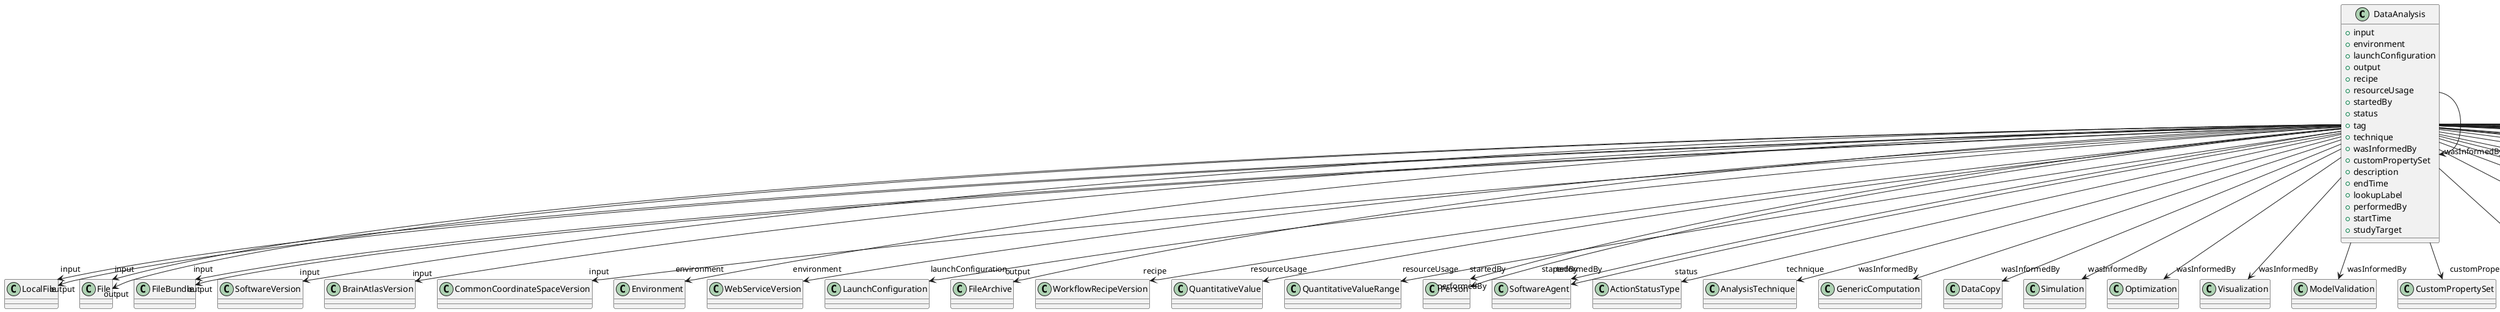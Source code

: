 @startuml
class DataAnalysis {
+input
+environment
+launchConfiguration
+output
+recipe
+resourceUsage
+startedBy
+status
+tag
+technique
+wasInformedBy
+customPropertySet
+description
+endTime
+lookupLabel
+performedBy
+startTime
+studyTarget

}
DataAnalysis -d-> "input" LocalFile
DataAnalysis -d-> "input" File
DataAnalysis -d-> "input" FileBundle
DataAnalysis -d-> "input" SoftwareVersion
DataAnalysis -d-> "input" BrainAtlasVersion
DataAnalysis -d-> "input" CommonCoordinateSpaceVersion
DataAnalysis -d-> "environment" Environment
DataAnalysis -d-> "environment" WebServiceVersion
DataAnalysis -d-> "launchConfiguration" LaunchConfiguration
DataAnalysis -d-> "output" LocalFile
DataAnalysis -d-> "output" File
DataAnalysis -d-> "output" FileArchive
DataAnalysis -d-> "output" FileBundle
DataAnalysis -d-> "recipe" WorkflowRecipeVersion
DataAnalysis -d-> "resourceUsage" QuantitativeValue
DataAnalysis -d-> "resourceUsage" QuantitativeValueRange
DataAnalysis -d-> "startedBy" Person
DataAnalysis -d-> "startedBy" SoftwareAgent
DataAnalysis -d-> "status" ActionStatusType
DataAnalysis -d-> "technique" AnalysisTechnique
DataAnalysis -d-> "wasInformedBy" GenericComputation
DataAnalysis -d-> "wasInformedBy" DataCopy
DataAnalysis -d-> "wasInformedBy" DataAnalysis
DataAnalysis -d-> "wasInformedBy" Simulation
DataAnalysis -d-> "wasInformedBy" Optimization
DataAnalysis -d-> "wasInformedBy" Visualization
DataAnalysis -d-> "wasInformedBy" ModelValidation
DataAnalysis -d-> "customPropertySet" CustomPropertySet
DataAnalysis -d-> "performedBy" Person
DataAnalysis -d-> "performedBy" SoftwareAgent
DataAnalysis -d-> "studyTarget" CustomAnatomicalEntity
DataAnalysis -d-> "studyTarget" ParcellationEntityVersion
DataAnalysis -d-> "studyTarget" ParcellationEntity
DataAnalysis -d-> "studyTarget" CellCultureType
DataAnalysis -d-> "studyTarget" TermSuggestion
DataAnalysis -d-> "studyTarget" VisualStimulusType
DataAnalysis -d-> "studyTarget" Species
DataAnalysis -d-> "studyTarget" OlfactoryStimulusType
DataAnalysis -d-> "studyTarget" CellType
DataAnalysis -d-> "studyTarget" Handedness
DataAnalysis -d-> "studyTarget" OrganismSubstance
DataAnalysis -d-> "studyTarget" GeneticStrainType
DataAnalysis -d-> "studyTarget" Organ
DataAnalysis -d-> "studyTarget" Disease
DataAnalysis -d-> "studyTarget" OrganismSystem
DataAnalysis -d-> "studyTarget" BiologicalOrder
DataAnalysis -d-> "studyTarget" UBERONParcellation
DataAnalysis -d-> "studyTarget" BiologicalSex
DataAnalysis -d-> "studyTarget" ElectricalStimulusType
DataAnalysis -d-> "studyTarget" MolecularEntity
DataAnalysis -d-> "studyTarget" GustatoryStimulusType
DataAnalysis -d-> "studyTarget" AuditoryStimulusType
DataAnalysis -d-> "studyTarget" TactileStimulusType
DataAnalysis -d-> "studyTarget" SubcellularEntity
DataAnalysis -d-> "studyTarget" OpticalStimulusType
DataAnalysis -d-> "studyTarget" BreedingType
DataAnalysis -d-> "studyTarget" DiseaseModel

@enduml